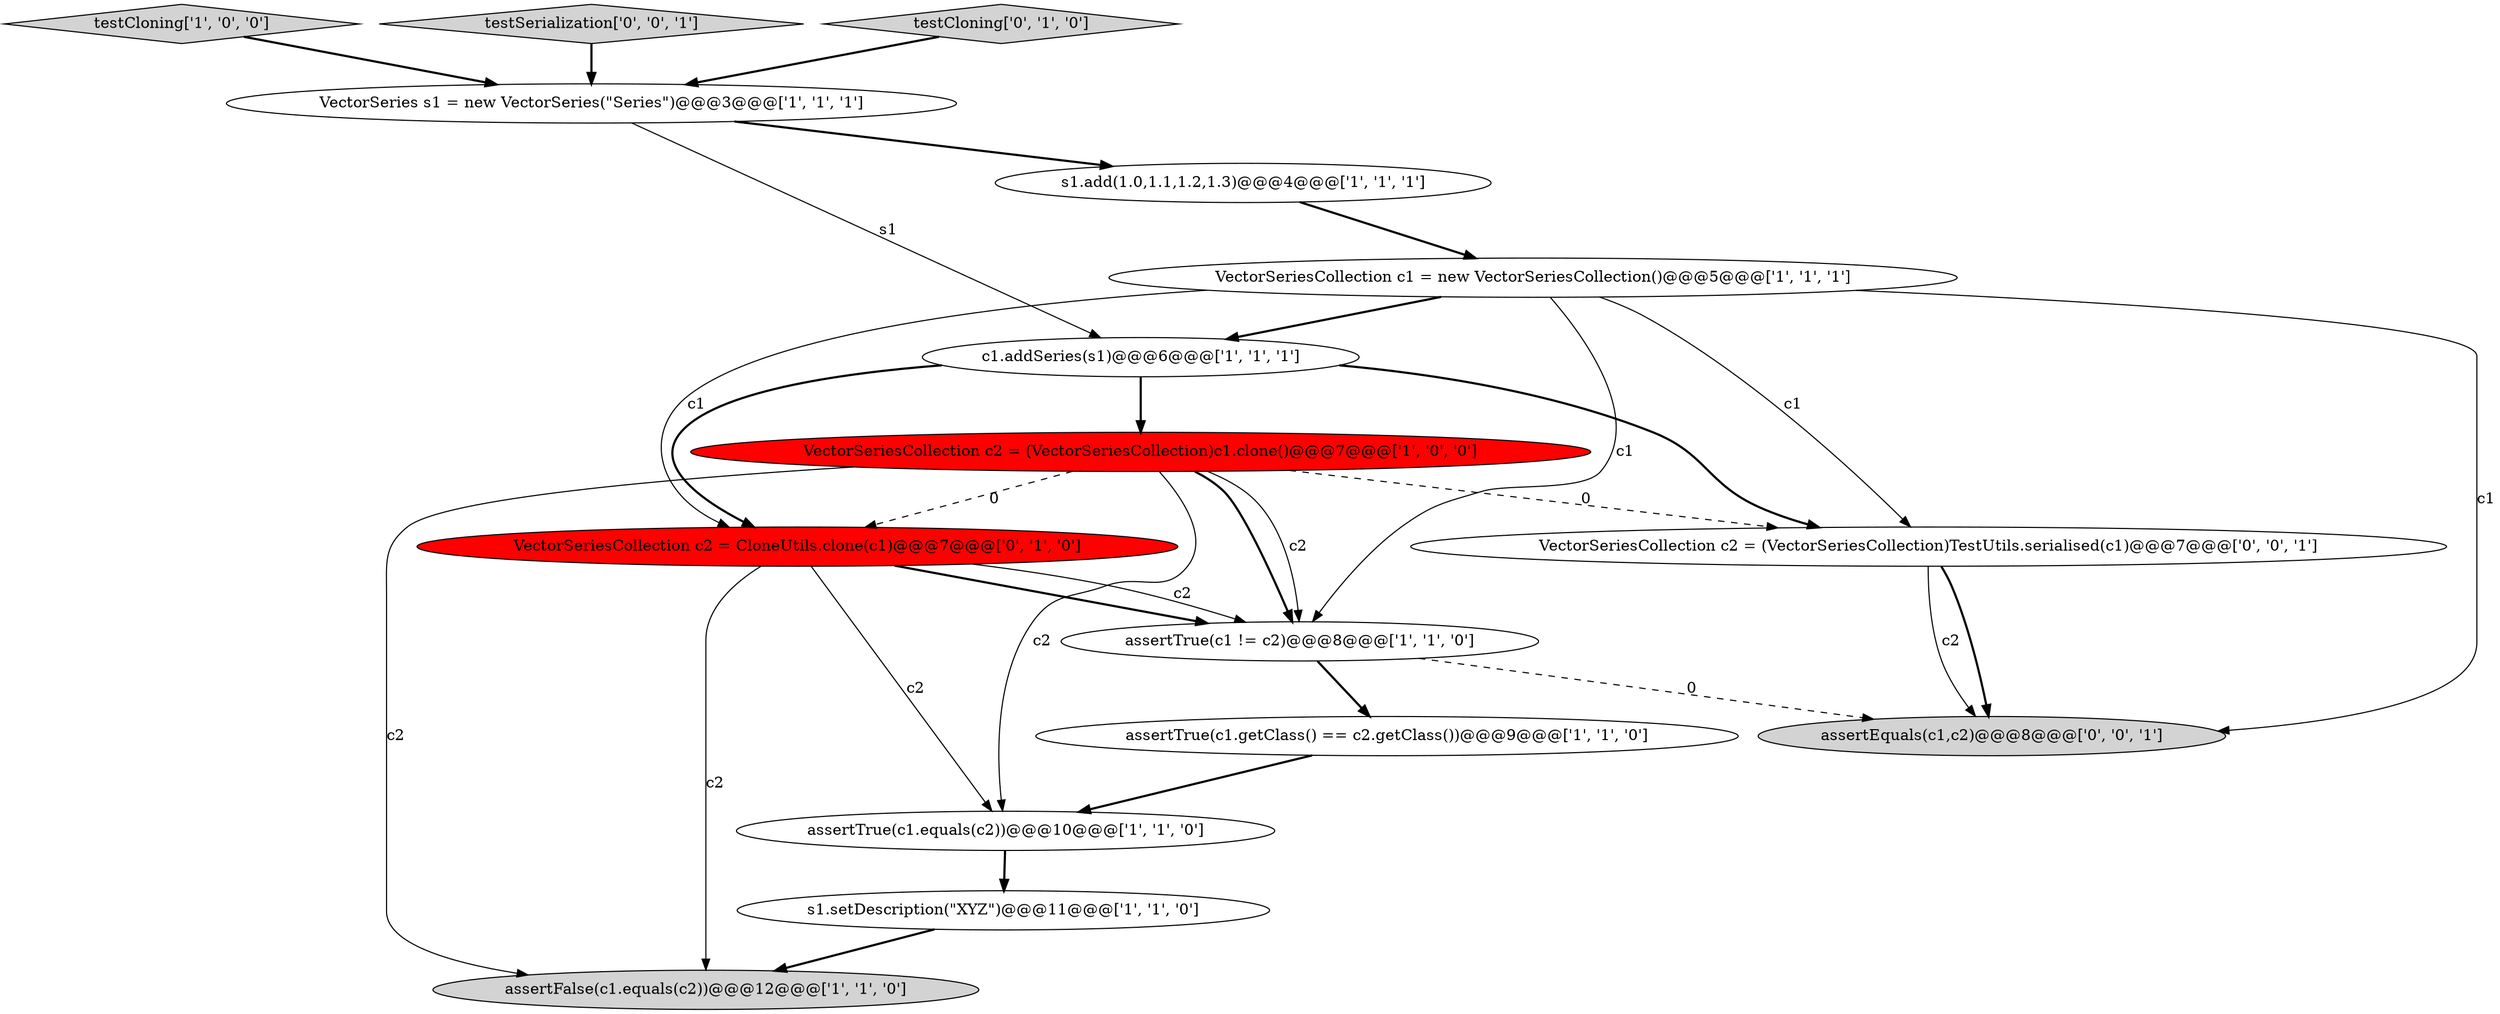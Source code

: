 digraph {
0 [style = filled, label = "testCloning['1', '0', '0']", fillcolor = lightgray, shape = diamond image = "AAA0AAABBB1BBB"];
8 [style = filled, label = "VectorSeriesCollection c1 = new VectorSeriesCollection()@@@5@@@['1', '1', '1']", fillcolor = white, shape = ellipse image = "AAA0AAABBB1BBB"];
13 [style = filled, label = "testSerialization['0', '0', '1']", fillcolor = lightgray, shape = diamond image = "AAA0AAABBB3BBB"];
9 [style = filled, label = "VectorSeriesCollection c2 = (VectorSeriesCollection)c1.clone()@@@7@@@['1', '0', '0']", fillcolor = red, shape = ellipse image = "AAA1AAABBB1BBB"];
15 [style = filled, label = "VectorSeriesCollection c2 = (VectorSeriesCollection)TestUtils.serialised(c1)@@@7@@@['0', '0', '1']", fillcolor = white, shape = ellipse image = "AAA0AAABBB3BBB"];
7 [style = filled, label = "s1.setDescription(\"XYZ\")@@@11@@@['1', '1', '0']", fillcolor = white, shape = ellipse image = "AAA0AAABBB1BBB"];
10 [style = filled, label = "assertTrue(c1.getClass() == c2.getClass())@@@9@@@['1', '1', '0']", fillcolor = white, shape = ellipse image = "AAA0AAABBB1BBB"];
12 [style = filled, label = "testCloning['0', '1', '0']", fillcolor = lightgray, shape = diamond image = "AAA0AAABBB2BBB"];
4 [style = filled, label = "assertTrue(c1 != c2)@@@8@@@['1', '1', '0']", fillcolor = white, shape = ellipse image = "AAA0AAABBB1BBB"];
14 [style = filled, label = "assertEquals(c1,c2)@@@8@@@['0', '0', '1']", fillcolor = lightgray, shape = ellipse image = "AAA0AAABBB3BBB"];
2 [style = filled, label = "s1.add(1.0,1.1,1.2,1.3)@@@4@@@['1', '1', '1']", fillcolor = white, shape = ellipse image = "AAA0AAABBB1BBB"];
5 [style = filled, label = "assertTrue(c1.equals(c2))@@@10@@@['1', '1', '0']", fillcolor = white, shape = ellipse image = "AAA0AAABBB1BBB"];
6 [style = filled, label = "c1.addSeries(s1)@@@6@@@['1', '1', '1']", fillcolor = white, shape = ellipse image = "AAA0AAABBB1BBB"];
3 [style = filled, label = "assertFalse(c1.equals(c2))@@@12@@@['1', '1', '0']", fillcolor = lightgray, shape = ellipse image = "AAA0AAABBB1BBB"];
1 [style = filled, label = "VectorSeries s1 = new VectorSeries(\"Series\")@@@3@@@['1', '1', '1']", fillcolor = white, shape = ellipse image = "AAA0AAABBB1BBB"];
11 [style = filled, label = "VectorSeriesCollection c2 = CloneUtils.clone(c1)@@@7@@@['0', '1', '0']", fillcolor = red, shape = ellipse image = "AAA1AAABBB2BBB"];
11->4 [style = solid, label="c2"];
4->10 [style = bold, label=""];
9->3 [style = solid, label="c2"];
15->14 [style = bold, label=""];
9->4 [style = bold, label=""];
11->4 [style = bold, label=""];
11->3 [style = solid, label="c2"];
8->6 [style = bold, label=""];
15->14 [style = solid, label="c2"];
8->15 [style = solid, label="c1"];
8->11 [style = solid, label="c1"];
12->1 [style = bold, label=""];
9->5 [style = solid, label="c2"];
13->1 [style = bold, label=""];
7->3 [style = bold, label=""];
6->15 [style = bold, label=""];
8->4 [style = solid, label="c1"];
10->5 [style = bold, label=""];
9->4 [style = solid, label="c2"];
1->6 [style = solid, label="s1"];
0->1 [style = bold, label=""];
6->11 [style = bold, label=""];
8->14 [style = solid, label="c1"];
11->5 [style = solid, label="c2"];
9->11 [style = dashed, label="0"];
5->7 [style = bold, label=""];
4->14 [style = dashed, label="0"];
1->2 [style = bold, label=""];
6->9 [style = bold, label=""];
2->8 [style = bold, label=""];
9->15 [style = dashed, label="0"];
}

